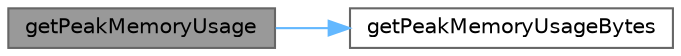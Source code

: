 digraph "getPeakMemoryUsage"
{
 // INTERACTIVE_SVG=YES
 // LATEX_PDF_SIZE
  bgcolor="transparent";
  edge [fontname=Helvetica,fontsize=10,labelfontname=Helvetica,labelfontsize=10];
  node [fontname=Helvetica,fontsize=10,shape=box,height=0.2,width=0.4];
  rankdir="LR";
  Node1 [label="getPeakMemoryUsage",height=0.2,width=0.4,color="gray40", fillcolor="grey60", style="filled", fontcolor="black",tooltip="Returns the current process peak memory usage."];
  Node1 -> Node2 [color="steelblue1",style="solid"];
  Node2 [label="getPeakMemoryUsageBytes",height=0.2,width=0.4,color="grey40", fillcolor="white", style="filled",URL="$group__utilities.html#gac1e20ad2e46d25e5aee62e43907cfb9c",tooltip="Returns the current process peak memory usage in bytes."];
}
